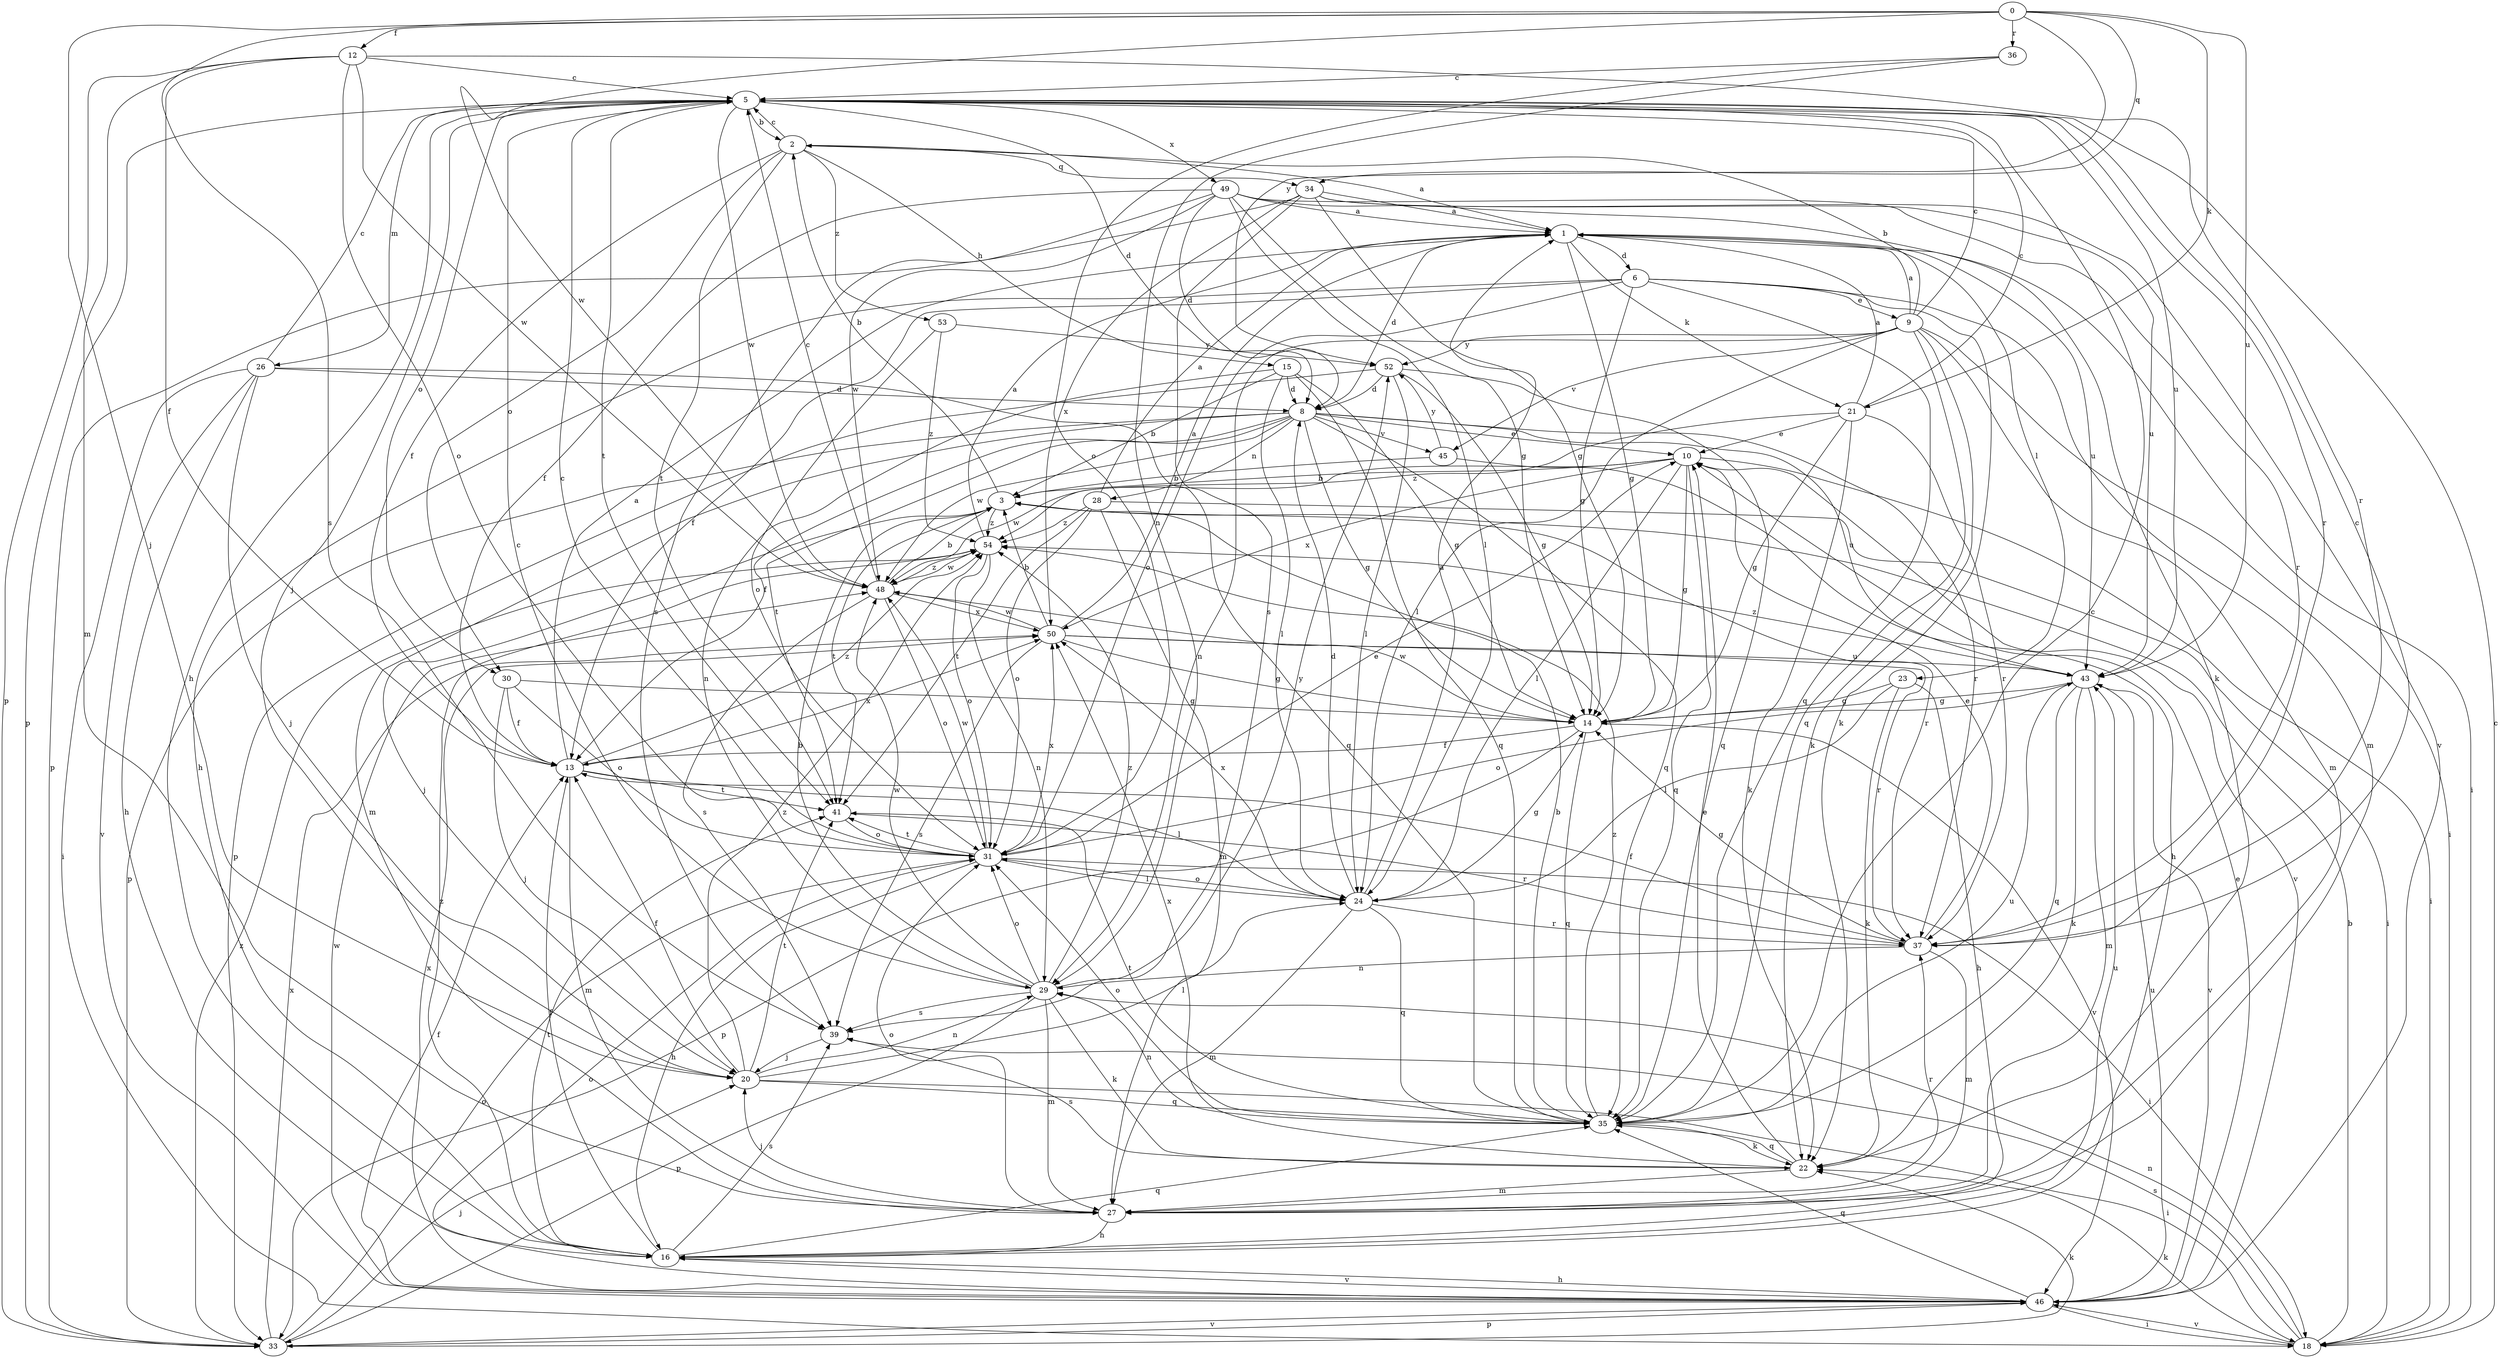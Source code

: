 strict digraph  {
0;
1;
2;
3;
5;
6;
8;
9;
10;
12;
13;
14;
15;
16;
18;
20;
21;
22;
23;
24;
26;
27;
28;
29;
30;
31;
33;
34;
35;
36;
37;
39;
41;
43;
45;
46;
48;
49;
50;
52;
53;
54;
0 -> 12  [label=f];
0 -> 20  [label=j];
0 -> 21  [label=k];
0 -> 34  [label=q];
0 -> 36  [label=r];
0 -> 39  [label=s];
0 -> 43  [label=u];
0 -> 48  [label=w];
0 -> 52  [label=y];
1 -> 6  [label=d];
1 -> 8  [label=d];
1 -> 14  [label=g];
1 -> 18  [label=i];
1 -> 21  [label=k];
1 -> 23  [label=l];
1 -> 43  [label=u];
2 -> 1  [label=a];
2 -> 5  [label=c];
2 -> 13  [label=f];
2 -> 15  [label=h];
2 -> 30  [label=o];
2 -> 34  [label=q];
2 -> 41  [label=t];
2 -> 53  [label=z];
3 -> 2  [label=b];
3 -> 20  [label=j];
3 -> 37  [label=r];
3 -> 41  [label=t];
3 -> 54  [label=z];
5 -> 2  [label=b];
5 -> 8  [label=d];
5 -> 16  [label=h];
5 -> 20  [label=j];
5 -> 26  [label=m];
5 -> 30  [label=o];
5 -> 33  [label=p];
5 -> 37  [label=r];
5 -> 41  [label=t];
5 -> 43  [label=u];
5 -> 48  [label=w];
5 -> 49  [label=x];
6 -> 9  [label=e];
6 -> 13  [label=f];
6 -> 14  [label=g];
6 -> 16  [label=h];
6 -> 22  [label=k];
6 -> 27  [label=m];
6 -> 31  [label=o];
6 -> 35  [label=q];
8 -> 10  [label=e];
8 -> 13  [label=f];
8 -> 14  [label=g];
8 -> 27  [label=m];
8 -> 28  [label=n];
8 -> 33  [label=p];
8 -> 35  [label=q];
8 -> 37  [label=r];
8 -> 41  [label=t];
8 -> 43  [label=u];
8 -> 45  [label=v];
8 -> 48  [label=w];
9 -> 1  [label=a];
9 -> 2  [label=b];
9 -> 5  [label=c];
9 -> 18  [label=i];
9 -> 22  [label=k];
9 -> 24  [label=l];
9 -> 27  [label=m];
9 -> 29  [label=n];
9 -> 35  [label=q];
9 -> 45  [label=v];
9 -> 52  [label=y];
10 -> 3  [label=b];
10 -> 14  [label=g];
10 -> 18  [label=i];
10 -> 24  [label=l];
10 -> 35  [label=q];
10 -> 46  [label=v];
10 -> 48  [label=w];
10 -> 50  [label=x];
12 -> 5  [label=c];
12 -> 13  [label=f];
12 -> 27  [label=m];
12 -> 31  [label=o];
12 -> 33  [label=p];
12 -> 37  [label=r];
12 -> 48  [label=w];
13 -> 1  [label=a];
13 -> 24  [label=l];
13 -> 27  [label=m];
13 -> 41  [label=t];
13 -> 50  [label=x];
13 -> 54  [label=z];
14 -> 13  [label=f];
14 -> 33  [label=p];
14 -> 35  [label=q];
14 -> 46  [label=v];
14 -> 48  [label=w];
15 -> 3  [label=b];
15 -> 8  [label=d];
15 -> 14  [label=g];
15 -> 24  [label=l];
15 -> 29  [label=n];
15 -> 35  [label=q];
16 -> 13  [label=f];
16 -> 35  [label=q];
16 -> 39  [label=s];
16 -> 41  [label=t];
16 -> 43  [label=u];
16 -> 46  [label=v];
16 -> 54  [label=z];
18 -> 3  [label=b];
18 -> 5  [label=c];
18 -> 22  [label=k];
18 -> 29  [label=n];
18 -> 39  [label=s];
18 -> 46  [label=v];
20 -> 13  [label=f];
20 -> 18  [label=i];
20 -> 24  [label=l];
20 -> 29  [label=n];
20 -> 35  [label=q];
20 -> 41  [label=t];
20 -> 54  [label=z];
21 -> 1  [label=a];
21 -> 5  [label=c];
21 -> 10  [label=e];
21 -> 14  [label=g];
21 -> 22  [label=k];
21 -> 37  [label=r];
21 -> 54  [label=z];
22 -> 10  [label=e];
22 -> 27  [label=m];
22 -> 35  [label=q];
22 -> 39  [label=s];
22 -> 50  [label=x];
23 -> 14  [label=g];
23 -> 16  [label=h];
23 -> 22  [label=k];
23 -> 24  [label=l];
24 -> 1  [label=a];
24 -> 8  [label=d];
24 -> 14  [label=g];
24 -> 27  [label=m];
24 -> 31  [label=o];
24 -> 35  [label=q];
24 -> 37  [label=r];
24 -> 50  [label=x];
26 -> 5  [label=c];
26 -> 8  [label=d];
26 -> 16  [label=h];
26 -> 18  [label=i];
26 -> 20  [label=j];
26 -> 35  [label=q];
26 -> 46  [label=v];
27 -> 16  [label=h];
27 -> 20  [label=j];
27 -> 31  [label=o];
27 -> 37  [label=r];
28 -> 1  [label=a];
28 -> 18  [label=i];
28 -> 27  [label=m];
28 -> 31  [label=o];
28 -> 41  [label=t];
28 -> 54  [label=z];
29 -> 3  [label=b];
29 -> 5  [label=c];
29 -> 22  [label=k];
29 -> 27  [label=m];
29 -> 31  [label=o];
29 -> 33  [label=p];
29 -> 39  [label=s];
29 -> 48  [label=w];
29 -> 52  [label=y];
29 -> 54  [label=z];
30 -> 13  [label=f];
30 -> 14  [label=g];
30 -> 20  [label=j];
30 -> 31  [label=o];
31 -> 5  [label=c];
31 -> 10  [label=e];
31 -> 16  [label=h];
31 -> 18  [label=i];
31 -> 24  [label=l];
31 -> 41  [label=t];
31 -> 48  [label=w];
31 -> 50  [label=x];
33 -> 20  [label=j];
33 -> 22  [label=k];
33 -> 31  [label=o];
33 -> 46  [label=v];
33 -> 50  [label=x];
33 -> 54  [label=z];
34 -> 1  [label=a];
34 -> 14  [label=g];
34 -> 33  [label=p];
34 -> 39  [label=s];
34 -> 43  [label=u];
34 -> 46  [label=v];
34 -> 50  [label=x];
35 -> 3  [label=b];
35 -> 5  [label=c];
35 -> 22  [label=k];
35 -> 29  [label=n];
35 -> 31  [label=o];
35 -> 41  [label=t];
35 -> 43  [label=u];
35 -> 54  [label=z];
36 -> 5  [label=c];
36 -> 29  [label=n];
36 -> 31  [label=o];
37 -> 5  [label=c];
37 -> 10  [label=e];
37 -> 13  [label=f];
37 -> 14  [label=g];
37 -> 27  [label=m];
37 -> 29  [label=n];
39 -> 20  [label=j];
41 -> 31  [label=o];
41 -> 37  [label=r];
43 -> 14  [label=g];
43 -> 22  [label=k];
43 -> 27  [label=m];
43 -> 31  [label=o];
43 -> 35  [label=q];
43 -> 46  [label=v];
43 -> 54  [label=z];
45 -> 3  [label=b];
45 -> 16  [label=h];
45 -> 52  [label=y];
46 -> 10  [label=e];
46 -> 13  [label=f];
46 -> 16  [label=h];
46 -> 18  [label=i];
46 -> 31  [label=o];
46 -> 33  [label=p];
46 -> 35  [label=q];
46 -> 43  [label=u];
46 -> 48  [label=w];
46 -> 50  [label=x];
48 -> 3  [label=b];
48 -> 5  [label=c];
48 -> 31  [label=o];
48 -> 39  [label=s];
48 -> 50  [label=x];
48 -> 54  [label=z];
49 -> 1  [label=a];
49 -> 8  [label=d];
49 -> 13  [label=f];
49 -> 14  [label=g];
49 -> 22  [label=k];
49 -> 24  [label=l];
49 -> 37  [label=r];
49 -> 39  [label=s];
49 -> 48  [label=w];
50 -> 1  [label=a];
50 -> 3  [label=b];
50 -> 14  [label=g];
50 -> 37  [label=r];
50 -> 39  [label=s];
50 -> 43  [label=u];
50 -> 48  [label=w];
52 -> 8  [label=d];
52 -> 14  [label=g];
52 -> 24  [label=l];
52 -> 33  [label=p];
52 -> 35  [label=q];
53 -> 31  [label=o];
53 -> 52  [label=y];
53 -> 54  [label=z];
54 -> 1  [label=a];
54 -> 29  [label=n];
54 -> 31  [label=o];
54 -> 48  [label=w];
}
